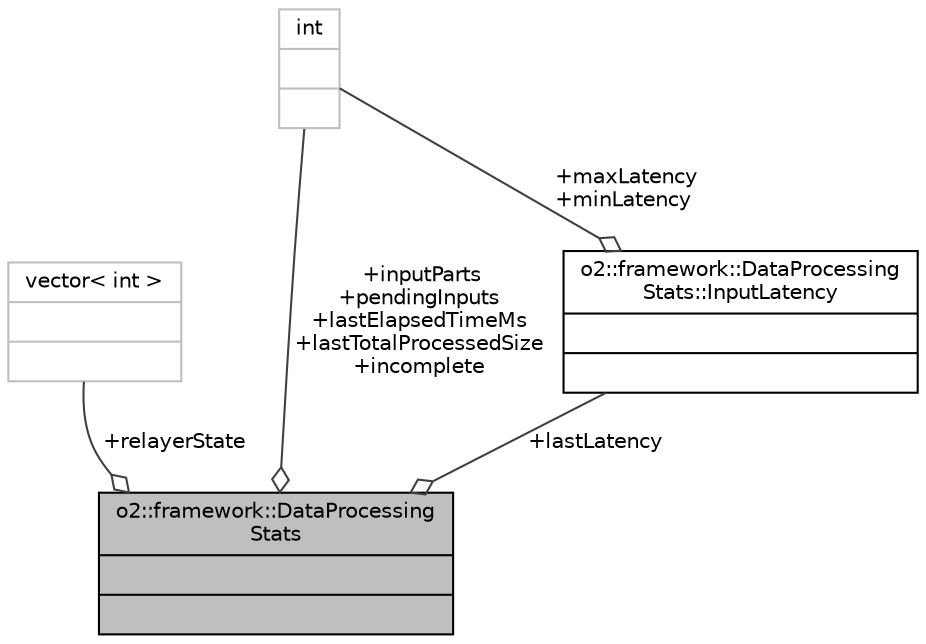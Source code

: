 digraph "o2::framework::DataProcessingStats"
{
 // INTERACTIVE_SVG=YES
  bgcolor="transparent";
  edge [fontname="Helvetica",fontsize="10",labelfontname="Helvetica",labelfontsize="10"];
  node [fontname="Helvetica",fontsize="10",shape=record];
  Node1 [label="{o2::framework::DataProcessing\lStats\n||}",height=0.2,width=0.4,color="black", fillcolor="grey75", style="filled", fontcolor="black"];
  Node2 -> Node1 [color="grey25",fontsize="10",style="solid",label=" +relayerState" ,arrowhead="odiamond",fontname="Helvetica"];
  Node2 [label="{vector\< int \>\n||}",height=0.2,width=0.4,color="grey75"];
  Node3 -> Node1 [color="grey25",fontsize="10",style="solid",label=" +lastLatency" ,arrowhead="odiamond",fontname="Helvetica"];
  Node3 [label="{o2::framework::DataProcessing\lStats::InputLatency\n||}",height=0.2,width=0.4,color="black",URL="$d3/d9f/structo2_1_1framework_1_1DataProcessingStats_1_1InputLatency.html"];
  Node4 -> Node3 [color="grey25",fontsize="10",style="solid",label=" +maxLatency\n+minLatency" ,arrowhead="odiamond",fontname="Helvetica"];
  Node4 [label="{int\n||}",height=0.2,width=0.4,color="grey75"];
  Node4 -> Node1 [color="grey25",fontsize="10",style="solid",label=" +inputParts\n+pendingInputs\n+lastElapsedTimeMs\n+lastTotalProcessedSize\n+incomplete" ,arrowhead="odiamond",fontname="Helvetica"];
}
